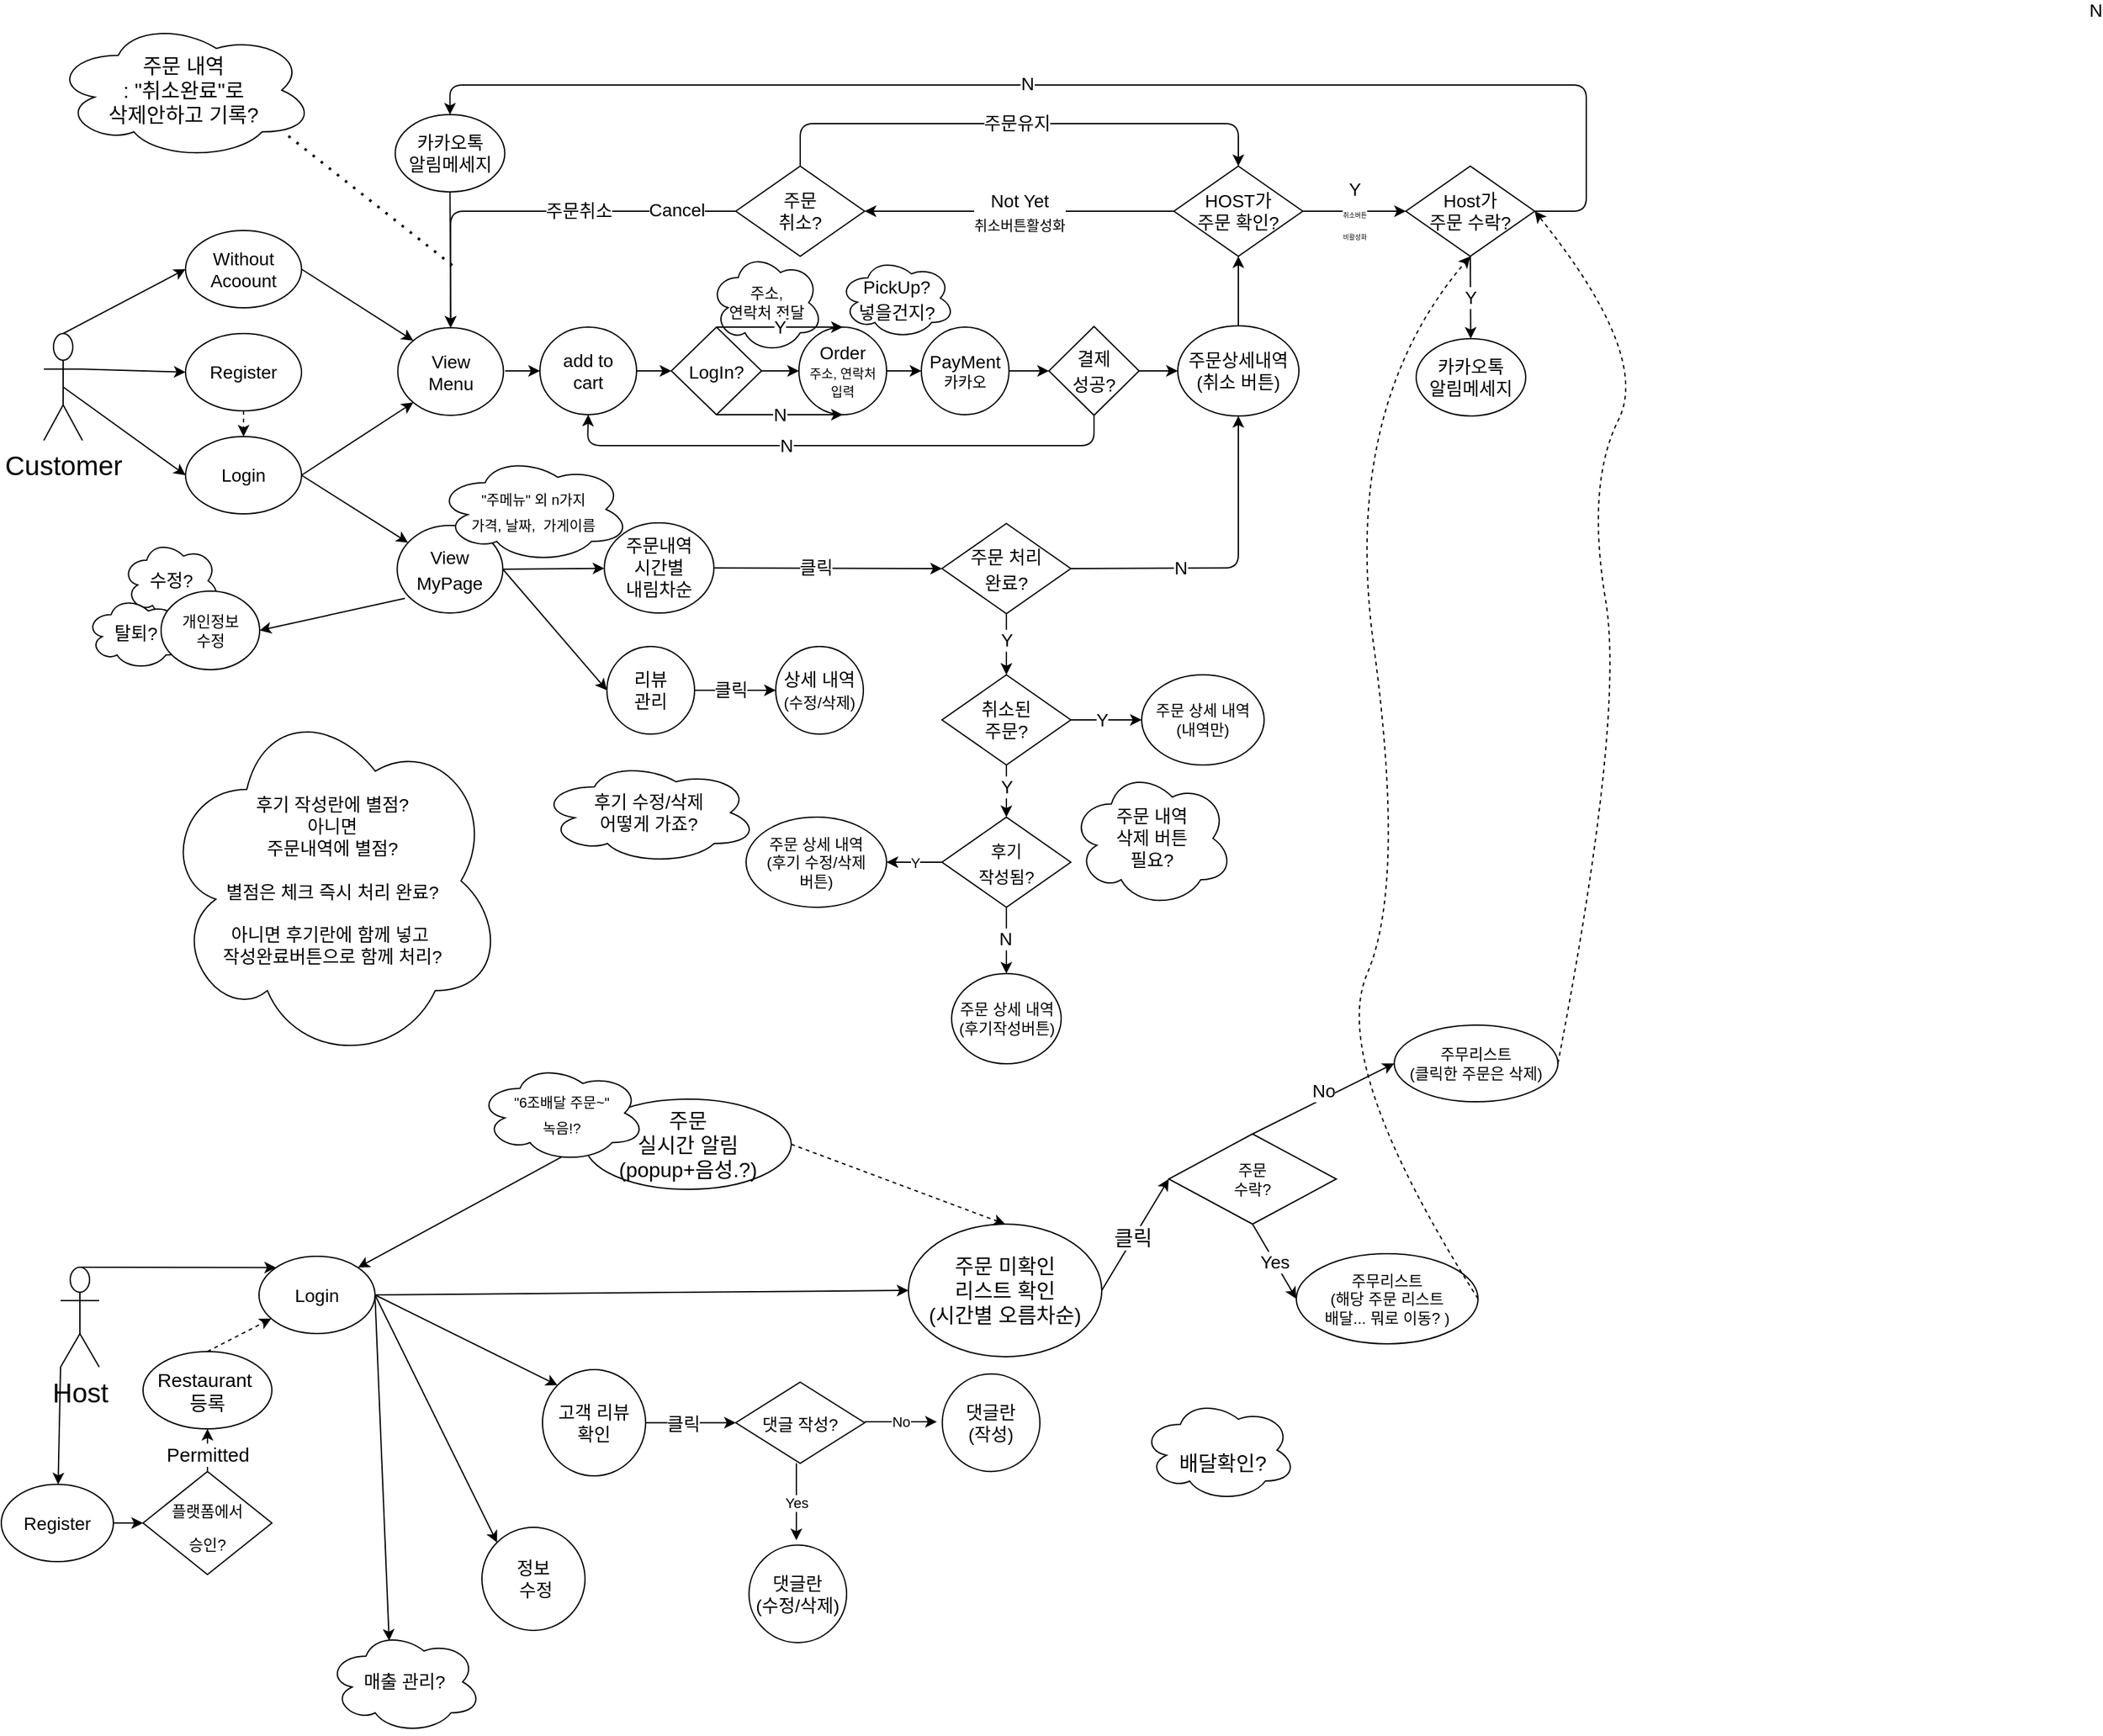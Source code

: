 <mxfile version="13.6.2" type="github">
  <diagram id="C5RBs43oDa-KdzZeNtuy" name="Page-1">
    <mxGraphModel dx="3355" dy="2008" grid="1" gridSize="10" guides="1" tooltips="1" connect="1" arrows="1" fold="1" page="1" pageScale="1" pageWidth="827" pageHeight="1169" math="0" shadow="0">
      <root>
        <mxCell id="WIyWlLk6GJQsqaUBKTNV-0" />
        <mxCell id="WIyWlLk6GJQsqaUBKTNV-1" parent="WIyWlLk6GJQsqaUBKTNV-0" />
        <mxCell id="0xPtVrsPHyvr_ehAChtV-279" value="" style="ellipse;shape=cloud;whiteSpace=wrap;html=1;fontSize=14;" vertex="1" parent="WIyWlLk6GJQsqaUBKTNV-1">
          <mxGeometry x="-715" y="1080" width="120" height="80" as="geometry" />
        </mxCell>
        <mxCell id="0xPtVrsPHyvr_ehAChtV-256" value="후기 작성란에 별점?&lt;br&gt;아니면&lt;br&gt;&amp;nbsp;주문내역에&amp;nbsp;별점?&amp;nbsp;&lt;br&gt;&lt;br&gt;별점은 체크 즉시 처리 완료?&lt;br&gt;&lt;br&gt;아니면 후기란에 함께 넣고&amp;nbsp;&lt;br&gt;작성완료버튼으로 함께 처리?" style="ellipse;shape=cloud;whiteSpace=wrap;html=1;fontSize=14;" vertex="1" parent="WIyWlLk6GJQsqaUBKTNV-1">
          <mxGeometry x="-1476" y="536" width="266" height="284" as="geometry" />
        </mxCell>
        <mxCell id="0xPtVrsPHyvr_ehAChtV-255" value="&lt;font style=&quot;font-size: 14px&quot;&gt;수정?&lt;/font&gt;" style="ellipse;shape=cloud;whiteSpace=wrap;html=1;fontSize=10;" vertex="1" parent="WIyWlLk6GJQsqaUBKTNV-1">
          <mxGeometry x="-1506.25" y="413" width="76.25" height="64" as="geometry" />
        </mxCell>
        <mxCell id="0xPtVrsPHyvr_ehAChtV-254" value="&lt;font style=&quot;font-size: 14px&quot;&gt;탈퇴?&lt;/font&gt;" style="ellipse;shape=cloud;whiteSpace=wrap;html=1;fontSize=10;" vertex="1" parent="WIyWlLk6GJQsqaUBKTNV-1">
          <mxGeometry x="-1534" y="457" width="77" height="57" as="geometry" />
        </mxCell>
        <mxCell id="0xPtVrsPHyvr_ehAChtV-250" value="&lt;font style=&quot;font-size: 12px&quot;&gt;주소, &lt;br&gt;연락처&amp;nbsp;전달&lt;/font&gt;" style="ellipse;shape=cloud;whiteSpace=wrap;html=1;fontSize=10;" vertex="1" parent="WIyWlLk6GJQsqaUBKTNV-1">
          <mxGeometry x="-1050" y="190" width="87.5" height="78" as="geometry" />
        </mxCell>
        <mxCell id="0xPtVrsPHyvr_ehAChtV-33" value="&lt;font style=&quot;font-size: 14px&quot;&gt;View&lt;br&gt;Menu&lt;/font&gt;" style="ellipse;whiteSpace=wrap;html=1;" vertex="1" parent="WIyWlLk6GJQsqaUBKTNV-1">
          <mxGeometry x="-1292.28" y="248.5" width="82" height="68" as="geometry" />
        </mxCell>
        <mxCell id="0xPtVrsPHyvr_ehAChtV-4" value="&lt;font style=&quot;font-size: 21px&quot;&gt;Customer&lt;/font&gt;" style="shape=umlActor;verticalLabelPosition=bottom;verticalAlign=top;html=1;outlineConnect=0;" vertex="1" parent="WIyWlLk6GJQsqaUBKTNV-1">
          <mxGeometry x="-1567" y="253" width="30" height="83" as="geometry" />
        </mxCell>
        <mxCell id="0xPtVrsPHyvr_ehAChtV-17" value="&lt;font style=&quot;font-size: 14px&quot;&gt;Register&lt;/font&gt;" style="ellipse;whiteSpace=wrap;html=1;" vertex="1" parent="WIyWlLk6GJQsqaUBKTNV-1">
          <mxGeometry x="-1457" y="253" width="90" height="60" as="geometry" />
        </mxCell>
        <mxCell id="0xPtVrsPHyvr_ehAChtV-18" value="&lt;font style=&quot;font-size: 14px&quot;&gt;Login&lt;/font&gt;" style="ellipse;whiteSpace=wrap;html=1;" vertex="1" parent="WIyWlLk6GJQsqaUBKTNV-1">
          <mxGeometry x="-1457" y="333" width="90" height="60" as="geometry" />
        </mxCell>
        <mxCell id="0xPtVrsPHyvr_ehAChtV-23" value="" style="endArrow=classic;html=1;exitX=1;exitY=0.333;exitDx=0;exitDy=0;exitPerimeter=0;entryX=0;entryY=0.5;entryDx=0;entryDy=0;" edge="1" parent="WIyWlLk6GJQsqaUBKTNV-1" source="0xPtVrsPHyvr_ehAChtV-4" target="0xPtVrsPHyvr_ehAChtV-17">
          <mxGeometry width="50" height="50" relative="1" as="geometry">
            <mxPoint x="-1537" y="253" as="sourcePoint" />
            <mxPoint x="-1527" y="253" as="targetPoint" />
          </mxGeometry>
        </mxCell>
        <mxCell id="0xPtVrsPHyvr_ehAChtV-28" value="" style="endArrow=classic;html=1;entryX=0;entryY=0.5;entryDx=0;entryDy=0;exitX=0.5;exitY=0.5;exitDx=0;exitDy=0;exitPerimeter=0;" edge="1" parent="WIyWlLk6GJQsqaUBKTNV-1" source="0xPtVrsPHyvr_ehAChtV-4" target="0xPtVrsPHyvr_ehAChtV-18">
          <mxGeometry width="50" height="50" relative="1" as="geometry">
            <mxPoint x="-1537" y="253" as="sourcePoint" />
            <mxPoint x="-1487" y="203" as="targetPoint" />
          </mxGeometry>
        </mxCell>
        <mxCell id="0xPtVrsPHyvr_ehAChtV-29" value="" style="endArrow=classic;html=1;entryX=0.5;entryY=0;entryDx=0;entryDy=0;exitX=0.5;exitY=1;exitDx=0;exitDy=0;dashed=1;" edge="1" parent="WIyWlLk6GJQsqaUBKTNV-1" source="0xPtVrsPHyvr_ehAChtV-17" target="0xPtVrsPHyvr_ehAChtV-18">
          <mxGeometry width="50" height="50" relative="1" as="geometry">
            <mxPoint x="-1497" y="303" as="sourcePoint" />
            <mxPoint x="-1447" y="253" as="targetPoint" />
          </mxGeometry>
        </mxCell>
        <mxCell id="0xPtVrsPHyvr_ehAChtV-31" value="" style="endArrow=classic;html=1;entryX=0;entryY=1;entryDx=0;entryDy=0;" edge="1" parent="WIyWlLk6GJQsqaUBKTNV-1" target="0xPtVrsPHyvr_ehAChtV-33">
          <mxGeometry width="50" height="50" relative="1" as="geometry">
            <mxPoint x="-1367" y="363" as="sourcePoint" />
            <mxPoint x="-1317" y="313" as="targetPoint" />
          </mxGeometry>
        </mxCell>
        <mxCell id="0xPtVrsPHyvr_ehAChtV-34" value="&lt;font style=&quot;font-size: 14px&quot;&gt;Without&lt;br&gt;Acoount&lt;/font&gt;" style="ellipse;whiteSpace=wrap;html=1;" vertex="1" parent="WIyWlLk6GJQsqaUBKTNV-1">
          <mxGeometry x="-1457" y="173" width="90" height="60" as="geometry" />
        </mxCell>
        <mxCell id="0xPtVrsPHyvr_ehAChtV-35" value="" style="endArrow=classic;html=1;exitX=0.5;exitY=0;exitDx=0;exitDy=0;exitPerimeter=0;entryX=0;entryY=0.5;entryDx=0;entryDy=0;" edge="1" parent="WIyWlLk6GJQsqaUBKTNV-1" source="0xPtVrsPHyvr_ehAChtV-4" target="0xPtVrsPHyvr_ehAChtV-34">
          <mxGeometry width="50" height="50" relative="1" as="geometry">
            <mxPoint x="-1397" y="373" as="sourcePoint" />
            <mxPoint x="-1347" y="323" as="targetPoint" />
          </mxGeometry>
        </mxCell>
        <mxCell id="0xPtVrsPHyvr_ehAChtV-36" value="" style="endArrow=classic;html=1;exitX=1;exitY=0.5;exitDx=0;exitDy=0;entryX=0;entryY=0;entryDx=0;entryDy=0;" edge="1" parent="WIyWlLk6GJQsqaUBKTNV-1" source="0xPtVrsPHyvr_ehAChtV-34" target="0xPtVrsPHyvr_ehAChtV-33">
          <mxGeometry width="50" height="50" relative="1" as="geometry">
            <mxPoint x="-1357" y="213" as="sourcePoint" />
            <mxPoint x="-1307" y="163" as="targetPoint" />
          </mxGeometry>
        </mxCell>
        <mxCell id="0xPtVrsPHyvr_ehAChtV-39" value="&lt;font style=&quot;font-size: 14px&quot;&gt;add to&lt;br&gt;cart&lt;/font&gt;" style="ellipse;whiteSpace=wrap;html=1;" vertex="1" parent="WIyWlLk6GJQsqaUBKTNV-1">
          <mxGeometry x="-1182" y="248" width="75" height="68" as="geometry" />
        </mxCell>
        <mxCell id="0xPtVrsPHyvr_ehAChtV-40" value="" style="endArrow=classic;html=1;entryX=0;entryY=0.5;entryDx=0;entryDy=0;exitX=1;exitY=0.5;exitDx=0;exitDy=0;" edge="1" parent="WIyWlLk6GJQsqaUBKTNV-1" source="0xPtVrsPHyvr_ehAChtV-191" target="0xPtVrsPHyvr_ehAChtV-41">
          <mxGeometry width="50" height="50" relative="1" as="geometry">
            <mxPoint x="-710" y="281" as="sourcePoint" />
            <mxPoint x="-657" y="286" as="targetPoint" />
          </mxGeometry>
        </mxCell>
        <mxCell id="0xPtVrsPHyvr_ehAChtV-41" value="&lt;font style=&quot;font-size: 14px&quot;&gt;주문상세내역&lt;br&gt;(취소 버튼)&lt;/font&gt;" style="ellipse;whiteSpace=wrap;html=1;" vertex="1" parent="WIyWlLk6GJQsqaUBKTNV-1">
          <mxGeometry x="-687" y="247" width="94" height="70" as="geometry" />
        </mxCell>
        <mxCell id="0xPtVrsPHyvr_ehAChtV-43" value="&lt;font style=&quot;font-size: 14px&quot;&gt;HOST가&lt;br&gt;주문 확인?&lt;/font&gt;" style="rhombus;whiteSpace=wrap;html=1;" vertex="1" parent="WIyWlLk6GJQsqaUBKTNV-1">
          <mxGeometry x="-690" y="123" width="100" height="70" as="geometry" />
        </mxCell>
        <mxCell id="0xPtVrsPHyvr_ehAChtV-58" value="&lt;font style=&quot;font-size: 14px&quot;&gt;주문&lt;br&gt;취소?&lt;/font&gt;" style="rhombus;whiteSpace=wrap;html=1;" vertex="1" parent="WIyWlLk6GJQsqaUBKTNV-1">
          <mxGeometry x="-1030" y="123" width="100" height="70" as="geometry" />
        </mxCell>
        <mxCell id="0xPtVrsPHyvr_ehAChtV-60" value="" style="endArrow=classic;html=1;fontSize=15;edgeStyle=orthogonalEdgeStyle;exitX=0;exitY=0.5;exitDx=0;exitDy=0;entryX=0.5;entryY=0;entryDx=0;entryDy=0;" edge="1" parent="WIyWlLk6GJQsqaUBKTNV-1" source="0xPtVrsPHyvr_ehAChtV-58" target="0xPtVrsPHyvr_ehAChtV-33">
          <mxGeometry relative="1" as="geometry">
            <mxPoint x="-1047" y="158" as="sourcePoint" />
            <mxPoint x="-1250" y="220" as="targetPoint" />
          </mxGeometry>
        </mxCell>
        <mxCell id="0xPtVrsPHyvr_ehAChtV-61" value="&lt;font style=&quot;font-size: 14px&quot;&gt;주문취소&lt;/font&gt;" style="edgeLabel;resizable=0;html=1;align=center;verticalAlign=middle;fontSize=14;" connectable="0" vertex="1" parent="0xPtVrsPHyvr_ehAChtV-60">
          <mxGeometry relative="1" as="geometry">
            <mxPoint x="33.94" as="offset" />
          </mxGeometry>
        </mxCell>
        <mxCell id="0xPtVrsPHyvr_ehAChtV-146" value="Cancel" style="edgeLabel;html=1;align=center;verticalAlign=middle;resizable=0;points=[];fontSize=14;" vertex="1" connectable="0" parent="0xPtVrsPHyvr_ehAChtV-60">
          <mxGeometry x="-0.701" y="3" relative="1" as="geometry">
            <mxPoint y="-4" as="offset" />
          </mxGeometry>
        </mxCell>
        <mxCell id="0xPtVrsPHyvr_ehAChtV-70" value="&lt;font style=&quot;font-size: 14px&quot;&gt;Not Yet&lt;/font&gt;&lt;br&gt;&lt;font style=&quot;font-size: 11px&quot;&gt;취소버튼활성화&lt;/font&gt;" style="endArrow=classic;html=1;fontSize=15;exitX=0;exitY=0.5;exitDx=0;exitDy=0;" edge="1" parent="WIyWlLk6GJQsqaUBKTNV-1" source="0xPtVrsPHyvr_ehAChtV-43" target="0xPtVrsPHyvr_ehAChtV-58">
          <mxGeometry relative="1" as="geometry">
            <mxPoint x="-817" y="406" as="sourcePoint" />
            <mxPoint x="-717" y="406" as="targetPoint" />
          </mxGeometry>
        </mxCell>
        <mxCell id="0xPtVrsPHyvr_ehAChtV-73" value="Host&lt;br&gt;" style="shape=umlActor;verticalLabelPosition=bottom;verticalAlign=top;html=1;outlineConnect=0;fontSize=21;" vertex="1" parent="WIyWlLk6GJQsqaUBKTNV-1">
          <mxGeometry x="-1554" y="978" width="30" height="77.5" as="geometry" />
        </mxCell>
        <mxCell id="0xPtVrsPHyvr_ehAChtV-76" value="&lt;font style=&quot;font-size: 14px&quot;&gt;Register&lt;/font&gt;" style="ellipse;whiteSpace=wrap;html=1;" vertex="1" parent="WIyWlLk6GJQsqaUBKTNV-1">
          <mxGeometry x="-1600" y="1146.62" width="87" height="60" as="geometry" />
        </mxCell>
        <mxCell id="0xPtVrsPHyvr_ehAChtV-77" value="&lt;font style=&quot;font-size: 14px&quot;&gt;Login&lt;/font&gt;" style="ellipse;whiteSpace=wrap;html=1;" vertex="1" parent="WIyWlLk6GJQsqaUBKTNV-1">
          <mxGeometry x="-1400" y="969.5" width="90" height="60" as="geometry" />
        </mxCell>
        <mxCell id="0xPtVrsPHyvr_ehAChtV-79" value="" style="endArrow=classic;html=1;fontSize=21;exitX=0;exitY=1;exitDx=0;exitDy=0;exitPerimeter=0;" edge="1" parent="WIyWlLk6GJQsqaUBKTNV-1" source="0xPtVrsPHyvr_ehAChtV-73" target="0xPtVrsPHyvr_ehAChtV-76">
          <mxGeometry width="50" height="50" relative="1" as="geometry">
            <mxPoint x="-1552" y="1047.5" as="sourcePoint" />
            <mxPoint x="-1464" y="930.5" as="targetPoint" />
          </mxGeometry>
        </mxCell>
        <mxCell id="0xPtVrsPHyvr_ehAChtV-82" value="&lt;font style=&quot;font-size: 12px&quot;&gt;플랫폼에서&lt;br&gt;승인?&lt;/font&gt;" style="rhombus;whiteSpace=wrap;html=1;fontSize=21;" vertex="1" parent="WIyWlLk6GJQsqaUBKTNV-1">
          <mxGeometry x="-1490" y="1136.62" width="100" height="80" as="geometry" />
        </mxCell>
        <mxCell id="0xPtVrsPHyvr_ehAChtV-83" value="" style="endArrow=classic;html=1;fontSize=21;exitX=1;exitY=0.5;exitDx=0;exitDy=0;entryX=0;entryY=0.5;entryDx=0;entryDy=0;" edge="1" parent="WIyWlLk6GJQsqaUBKTNV-1" source="0xPtVrsPHyvr_ehAChtV-76" target="0xPtVrsPHyvr_ehAChtV-82">
          <mxGeometry width="50" height="50" relative="1" as="geometry">
            <mxPoint x="-924" y="1150.5" as="sourcePoint" />
            <mxPoint x="-874" y="1100.5" as="targetPoint" />
          </mxGeometry>
        </mxCell>
        <mxCell id="0xPtVrsPHyvr_ehAChtV-89" value="" style="endArrow=classic;html=1;fontSize=21;exitX=0.5;exitY=0;exitDx=0;exitDy=0;entryX=0.5;entryY=1;entryDx=0;entryDy=0;" edge="1" parent="WIyWlLk6GJQsqaUBKTNV-1" source="0xPtVrsPHyvr_ehAChtV-82" target="0xPtVrsPHyvr_ehAChtV-91">
          <mxGeometry relative="1" as="geometry">
            <mxPoint x="-944" y="1120.5" as="sourcePoint" />
            <mxPoint x="-464" y="970.5" as="targetPoint" />
          </mxGeometry>
        </mxCell>
        <mxCell id="0xPtVrsPHyvr_ehAChtV-90" value="Permitted" style="edgeLabel;resizable=0;html=1;align=center;verticalAlign=middle;fontSize=15;" connectable="0" vertex="1" parent="0xPtVrsPHyvr_ehAChtV-89">
          <mxGeometry relative="1" as="geometry">
            <mxPoint y="3" as="offset" />
          </mxGeometry>
        </mxCell>
        <mxCell id="0xPtVrsPHyvr_ehAChtV-91" value="Restaurant&amp;nbsp;&lt;br&gt;등록" style="ellipse;whiteSpace=wrap;html=1;fontSize=15;" vertex="1" parent="WIyWlLk6GJQsqaUBKTNV-1">
          <mxGeometry x="-1490" y="1043.5" width="100" height="60" as="geometry" />
        </mxCell>
        <mxCell id="0xPtVrsPHyvr_ehAChtV-92" value="" style="endArrow=classic;html=1;fontSize=15;exitX=0.5;exitY=0;exitDx=0;exitDy=0;exitPerimeter=0;entryX=0;entryY=0;entryDx=0;entryDy=0;" edge="1" parent="WIyWlLk6GJQsqaUBKTNV-1" source="0xPtVrsPHyvr_ehAChtV-73" target="0xPtVrsPHyvr_ehAChtV-77">
          <mxGeometry width="50" height="50" relative="1" as="geometry">
            <mxPoint x="-924" y="1130.5" as="sourcePoint" />
            <mxPoint x="-424" y="1085.5" as="targetPoint" />
          </mxGeometry>
        </mxCell>
        <mxCell id="0xPtVrsPHyvr_ehAChtV-97" value="" style="endArrow=classic;html=1;exitX=0.5;exitY=0;exitDx=0;exitDy=0;dashed=1;" edge="1" parent="WIyWlLk6GJQsqaUBKTNV-1" source="0xPtVrsPHyvr_ehAChtV-91" target="0xPtVrsPHyvr_ehAChtV-77">
          <mxGeometry width="50" height="50" relative="1" as="geometry">
            <mxPoint x="-1440" y="1070.5" as="sourcePoint" />
            <mxPoint x="-1440" y="1090.5" as="targetPoint" />
          </mxGeometry>
        </mxCell>
        <mxCell id="0xPtVrsPHyvr_ehAChtV-101" value="" style="endArrow=classic;html=1;exitX=0.5;exitY=0;exitDx=0;exitDy=0;entryX=0.5;entryY=1;entryDx=0;entryDy=0;" edge="1" parent="WIyWlLk6GJQsqaUBKTNV-1" source="0xPtVrsPHyvr_ehAChtV-41" target="0xPtVrsPHyvr_ehAChtV-43">
          <mxGeometry width="50" height="50" relative="1" as="geometry">
            <mxPoint x="-797.0" y="296" as="sourcePoint" />
            <mxPoint x="-757.0" y="296" as="targetPoint" />
          </mxGeometry>
        </mxCell>
        <mxCell id="0xPtVrsPHyvr_ehAChtV-104" value="" style="endArrow=classic;html=1;fontSize=15;entryX=0;entryY=0.5;entryDx=0;entryDy=0;" edge="1" parent="WIyWlLk6GJQsqaUBKTNV-1" target="0xPtVrsPHyvr_ehAChtV-39">
          <mxGeometry relative="1" as="geometry">
            <mxPoint x="-1209" y="282" as="sourcePoint" />
            <mxPoint x="-1155" y="283" as="targetPoint" />
          </mxGeometry>
        </mxCell>
        <mxCell id="0xPtVrsPHyvr_ehAChtV-113" value="&lt;font style=&quot;font-size: 14px&quot;&gt;Y&lt;/font&gt;&lt;br&gt;&lt;font style=&quot;font-size: 5px&quot;&gt;&lt;font style=&quot;font-size: 5px&quot;&gt;취소버튼 &lt;br&gt;비활성화&lt;/font&gt;&lt;/font&gt;" style="endArrow=classic;html=1;fontSize=14;exitX=1;exitY=0.5;exitDx=0;exitDy=0;entryX=0;entryY=0.5;entryDx=0;entryDy=0;" edge="1" parent="WIyWlLk6GJQsqaUBKTNV-1" source="0xPtVrsPHyvr_ehAChtV-43" target="0xPtVrsPHyvr_ehAChtV-115">
          <mxGeometry relative="1" as="geometry">
            <mxPoint x="-570" y="170" as="sourcePoint" />
            <mxPoint x="-490" y="170" as="targetPoint" />
            <Array as="points" />
            <mxPoint as="offset" />
          </mxGeometry>
        </mxCell>
        <mxCell id="0xPtVrsPHyvr_ehAChtV-115" value="&lt;font style=&quot;font-size: 14px&quot;&gt;Host가&lt;br&gt;주문 수락?&lt;/font&gt;" style="rhombus;whiteSpace=wrap;html=1;" vertex="1" parent="WIyWlLk6GJQsqaUBKTNV-1">
          <mxGeometry x="-510" y="123" width="100" height="70" as="geometry" />
        </mxCell>
        <mxCell id="0xPtVrsPHyvr_ehAChtV-116" value="" style="endArrow=classic;html=1;fontSize=15;edgeStyle=orthogonalEdgeStyle;entryX=0.5;entryY=0;entryDx=0;entryDy=0;exitX=0.5;exitY=0;exitDx=0;exitDy=0;" edge="1" parent="WIyWlLk6GJQsqaUBKTNV-1" source="0xPtVrsPHyvr_ehAChtV-58" target="0xPtVrsPHyvr_ehAChtV-43">
          <mxGeometry relative="1" as="geometry">
            <mxPoint x="-974" y="103" as="sourcePoint" />
            <mxPoint x="-817" y="53" as="targetPoint" />
            <Array as="points">
              <mxPoint x="-980" y="90" />
              <mxPoint x="-640" y="90" />
            </Array>
          </mxGeometry>
        </mxCell>
        <mxCell id="0xPtVrsPHyvr_ehAChtV-117" value="주문유지" style="edgeLabel;resizable=0;html=1;align=center;verticalAlign=middle;fontSize=14;" connectable="0" vertex="1" parent="0xPtVrsPHyvr_ehAChtV-116">
          <mxGeometry relative="1" as="geometry">
            <mxPoint x="-1.88" as="offset" />
          </mxGeometry>
        </mxCell>
        <mxCell id="0xPtVrsPHyvr_ehAChtV-123" value="" style="endArrow=classic;html=1;fontSize=14;exitX=0.5;exitY=1;exitDx=0;exitDy=0;" edge="1" parent="WIyWlLk6GJQsqaUBKTNV-1" source="0xPtVrsPHyvr_ehAChtV-115" target="0xPtVrsPHyvr_ehAChtV-125">
          <mxGeometry relative="1" as="geometry">
            <mxPoint x="-937" y="353" as="sourcePoint" />
            <mxPoint x="-517" y="273" as="targetPoint" />
          </mxGeometry>
        </mxCell>
        <mxCell id="0xPtVrsPHyvr_ehAChtV-124" value="Y" style="edgeLabel;resizable=0;html=1;align=center;verticalAlign=middle;fontSize=14;" connectable="0" vertex="1" parent="0xPtVrsPHyvr_ehAChtV-123">
          <mxGeometry relative="1" as="geometry" />
        </mxCell>
        <mxCell id="0xPtVrsPHyvr_ehAChtV-125" value="&lt;font style=&quot;font-size: 14px&quot;&gt;카카오톡 &lt;br&gt;알림메세지&lt;/font&gt;" style="ellipse;whiteSpace=wrap;html=1;" vertex="1" parent="WIyWlLk6GJQsqaUBKTNV-1">
          <mxGeometry x="-502" y="257" width="85" height="60" as="geometry" />
        </mxCell>
        <mxCell id="0xPtVrsPHyvr_ehAChtV-127" value="" style="endArrow=classic;html=1;fontSize=14;edgeStyle=orthogonalEdgeStyle;entryX=0.5;entryY=0;entryDx=0;entryDy=0;exitX=1;exitY=0.5;exitDx=0;exitDy=0;" edge="1" parent="WIyWlLk6GJQsqaUBKTNV-1" source="0xPtVrsPHyvr_ehAChtV-115" target="0xPtVrsPHyvr_ehAChtV-133">
          <mxGeometry width="50" height="50" relative="1" as="geometry">
            <mxPoint x="-370" y="150" as="sourcePoint" />
            <mxPoint x="-1247.0" y="64.081" as="targetPoint" />
            <Array as="points">
              <mxPoint x="-370" y="60" />
              <mxPoint x="-1252" y="60" />
            </Array>
          </mxGeometry>
        </mxCell>
        <mxCell id="0xPtVrsPHyvr_ehAChtV-130" value="N" style="edgeLabel;html=1;align=center;verticalAlign=middle;resizable=0;points=[];fontSize=14;rotation=0;" vertex="1" connectable="0" parent="0xPtVrsPHyvr_ehAChtV-127">
          <mxGeometry x="-0.114" y="2" relative="1" as="geometry">
            <mxPoint x="-110.43" y="-3" as="offset" />
          </mxGeometry>
        </mxCell>
        <mxCell id="0xPtVrsPHyvr_ehAChtV-132" value="" style="endArrow=classic;html=1;fontSize=15;exitX=0.5;exitY=1;exitDx=0;exitDy=0;entryX=0.5;entryY=0;entryDx=0;entryDy=0;" edge="1" parent="WIyWlLk6GJQsqaUBKTNV-1" source="0xPtVrsPHyvr_ehAChtV-133" target="0xPtVrsPHyvr_ehAChtV-33">
          <mxGeometry width="50" height="50" relative="1" as="geometry">
            <mxPoint x="-1243.0" y="108.41" as="sourcePoint" />
            <mxPoint x="-1270" y="240" as="targetPoint" />
          </mxGeometry>
        </mxCell>
        <mxCell id="0xPtVrsPHyvr_ehAChtV-133" value="&lt;font style=&quot;font-size: 14px&quot;&gt;카카오톡 &lt;br&gt;알림메세지&lt;/font&gt;" style="ellipse;whiteSpace=wrap;html=1;" vertex="1" parent="WIyWlLk6GJQsqaUBKTNV-1">
          <mxGeometry x="-1294.28" y="83" width="85" height="60" as="geometry" />
        </mxCell>
        <mxCell id="0xPtVrsPHyvr_ehAChtV-134" value="" style="endArrow=classic;html=1;fontSize=15;exitX=1;exitY=0.5;exitDx=0;exitDy=0;entryX=0;entryY=0.5;entryDx=0;entryDy=0;" edge="1" parent="WIyWlLk6GJQsqaUBKTNV-1" source="0xPtVrsPHyvr_ehAChtV-77" target="0xPtVrsPHyvr_ehAChtV-139">
          <mxGeometry width="50" height="50" relative="1" as="geometry">
            <mxPoint x="-934" y="900.5" as="sourcePoint" />
            <mxPoint x="-654" y="1017.5" as="targetPoint" />
          </mxGeometry>
        </mxCell>
        <mxCell id="0xPtVrsPHyvr_ehAChtV-137" value="" style="endArrow=classic;html=1;fontSize=16;exitX=1;exitY=0.5;exitDx=0;exitDy=0;entryX=0;entryY=0;entryDx=0;entryDy=0;" edge="1" parent="WIyWlLk6GJQsqaUBKTNV-1" source="0xPtVrsPHyvr_ehAChtV-77" target="0xPtVrsPHyvr_ehAChtV-268">
          <mxGeometry width="50" height="50" relative="1" as="geometry">
            <mxPoint x="-514" y="1097.5" as="sourcePoint" />
            <mxPoint x="-1260" y="1090" as="targetPoint" />
          </mxGeometry>
        </mxCell>
        <mxCell id="0xPtVrsPHyvr_ehAChtV-139" value="주문 미확인 &lt;br&gt;리스트 확인&lt;br&gt;(시간별 오름차순)" style="ellipse;whiteSpace=wrap;html=1;fontSize=16;" vertex="1" parent="WIyWlLk6GJQsqaUBKTNV-1">
          <mxGeometry x="-896" y="944.5" width="150" height="103" as="geometry" />
        </mxCell>
        <mxCell id="0xPtVrsPHyvr_ehAChtV-140" value="주문&lt;br&gt;실시간 알림&lt;br&gt;(popup+음성.?)" style="ellipse;whiteSpace=wrap;html=1;fontSize=16;" vertex="1" parent="WIyWlLk6GJQsqaUBKTNV-1">
          <mxGeometry x="-1147" y="847.5" width="160" height="70" as="geometry" />
        </mxCell>
        <mxCell id="0xPtVrsPHyvr_ehAChtV-141" value="" style="endArrow=classic;html=1;fontSize=16;exitX=0;exitY=0.5;exitDx=0;exitDy=0;entryX=1;entryY=0;entryDx=0;entryDy=0;" edge="1" parent="WIyWlLk6GJQsqaUBKTNV-1" source="0xPtVrsPHyvr_ehAChtV-140" target="0xPtVrsPHyvr_ehAChtV-77">
          <mxGeometry width="50" height="50" relative="1" as="geometry">
            <mxPoint x="-934" y="937.5" as="sourcePoint" />
            <mxPoint x="-884" y="887.5" as="targetPoint" />
          </mxGeometry>
        </mxCell>
        <mxCell id="0xPtVrsPHyvr_ehAChtV-144" value="" style="endArrow=classic;html=1;fontSize=16;entryX=0.5;entryY=0;entryDx=0;entryDy=0;exitX=1;exitY=0.5;exitDx=0;exitDy=0;dashed=1;" edge="1" parent="WIyWlLk6GJQsqaUBKTNV-1" source="0xPtVrsPHyvr_ehAChtV-140" target="0xPtVrsPHyvr_ehAChtV-139">
          <mxGeometry width="50" height="50" relative="1" as="geometry">
            <mxPoint x="-934" y="877.5" as="sourcePoint" />
            <mxPoint x="-884" y="827.5" as="targetPoint" />
          </mxGeometry>
        </mxCell>
        <mxCell id="0xPtVrsPHyvr_ehAChtV-160" value="주문&lt;br&gt;수락?" style="rhombus;whiteSpace=wrap;html=1;" vertex="1" parent="WIyWlLk6GJQsqaUBKTNV-1">
          <mxGeometry x="-694" y="874.5" width="130" height="70" as="geometry" />
        </mxCell>
        <mxCell id="0xPtVrsPHyvr_ehAChtV-161" value="" style="endArrow=classic;html=1;fontSize=16;exitX=1;exitY=0.5;exitDx=0;exitDy=0;entryX=0;entryY=0.5;entryDx=0;entryDy=0;" edge="1" parent="WIyWlLk6GJQsqaUBKTNV-1" source="0xPtVrsPHyvr_ehAChtV-139" target="0xPtVrsPHyvr_ehAChtV-160">
          <mxGeometry width="50" height="50" relative="1" as="geometry">
            <mxPoint x="-944" y="757.5" as="sourcePoint" />
            <mxPoint x="-894" y="707.5" as="targetPoint" />
          </mxGeometry>
        </mxCell>
        <mxCell id="0xPtVrsPHyvr_ehAChtV-162" value="클릭" style="edgeLabel;html=1;align=center;verticalAlign=middle;resizable=0;points=[];fontSize=16;" vertex="1" connectable="0" parent="0xPtVrsPHyvr_ehAChtV-161">
          <mxGeometry x="-0.382" y="-1" relative="1" as="geometry">
            <mxPoint x="7.42" y="-15.58" as="offset" />
          </mxGeometry>
        </mxCell>
        <mxCell id="0xPtVrsPHyvr_ehAChtV-165" value="" style="endArrow=classic;html=1;fontSize=15;exitX=0.5;exitY=1;exitDx=0;exitDy=0;entryX=0;entryY=0.5;entryDx=0;entryDy=0;" edge="1" parent="WIyWlLk6GJQsqaUBKTNV-1" source="0xPtVrsPHyvr_ehAChtV-160" target="0xPtVrsPHyvr_ehAChtV-170">
          <mxGeometry relative="1" as="geometry">
            <mxPoint x="-604" y="876.5" as="sourcePoint" />
            <mxPoint x="-524" y="797.5" as="targetPoint" />
          </mxGeometry>
        </mxCell>
        <mxCell id="0xPtVrsPHyvr_ehAChtV-166" value="Yes" style="edgeLabel;resizable=0;html=1;align=center;verticalAlign=middle;fontSize=14;" connectable="0" vertex="1" parent="0xPtVrsPHyvr_ehAChtV-165">
          <mxGeometry relative="1" as="geometry" />
        </mxCell>
        <mxCell id="0xPtVrsPHyvr_ehAChtV-167" value="" style="endArrow=classic;html=1;fontSize=15;exitX=0.5;exitY=0;exitDx=0;exitDy=0;entryX=0;entryY=0.5;entryDx=0;entryDy=0;" edge="1" parent="WIyWlLk6GJQsqaUBKTNV-1" source="0xPtVrsPHyvr_ehAChtV-160" target="0xPtVrsPHyvr_ehAChtV-169">
          <mxGeometry relative="1" as="geometry">
            <mxPoint x="-560.5" y="908.79" as="sourcePoint" />
            <mxPoint x="-447.5" y="908.79" as="targetPoint" />
          </mxGeometry>
        </mxCell>
        <mxCell id="0xPtVrsPHyvr_ehAChtV-168" value="No" style="edgeLabel;resizable=0;html=1;align=center;verticalAlign=middle;fontSize=14;" connectable="0" vertex="1" parent="0xPtVrsPHyvr_ehAChtV-167">
          <mxGeometry relative="1" as="geometry">
            <mxPoint y="-6" as="offset" />
          </mxGeometry>
        </mxCell>
        <mxCell id="0xPtVrsPHyvr_ehAChtV-169" value="주무리스트&lt;br&gt;(클릭한 주문은 삭제)" style="ellipse;whiteSpace=wrap;html=1;" vertex="1" parent="WIyWlLk6GJQsqaUBKTNV-1">
          <mxGeometry x="-519" y="790" width="127" height="59.5" as="geometry" />
        </mxCell>
        <mxCell id="0xPtVrsPHyvr_ehAChtV-170" value="&lt;span&gt;주무리스트&lt;/span&gt;&lt;br&gt;&lt;span&gt;(해당 주문 리스트&lt;br&gt;배달... 뭐로 이동? )&lt;/span&gt;" style="ellipse;whiteSpace=wrap;html=1;" vertex="1" parent="WIyWlLk6GJQsqaUBKTNV-1">
          <mxGeometry x="-595" y="967.5" width="141" height="70" as="geometry" />
        </mxCell>
        <mxCell id="0xPtVrsPHyvr_ehAChtV-172" value="" style="curved=1;endArrow=classic;html=1;dashed=1;fontSize=16;exitX=1;exitY=0.5;exitDx=0;exitDy=0;entryX=0.5;entryY=1;entryDx=0;entryDy=0;" edge="1" parent="WIyWlLk6GJQsqaUBKTNV-1" source="0xPtVrsPHyvr_ehAChtV-170" target="0xPtVrsPHyvr_ehAChtV-115">
          <mxGeometry width="50" height="50" relative="1" as="geometry">
            <mxPoint x="-717.0" y="600" as="sourcePoint" />
            <mxPoint x="-524" y="280" as="targetPoint" />
            <Array as="points">
              <mxPoint x="-570" y="820" />
              <mxPoint x="-510" y="680" />
              <mxPoint x="-560" y="310" />
            </Array>
          </mxGeometry>
        </mxCell>
        <mxCell id="0xPtVrsPHyvr_ehAChtV-173" value="" style="curved=1;endArrow=classic;html=1;dashed=1;fontSize=16;exitX=1;exitY=0.5;exitDx=0;exitDy=0;entryX=1;entryY=0.5;entryDx=0;entryDy=0;" edge="1" parent="WIyWlLk6GJQsqaUBKTNV-1" source="0xPtVrsPHyvr_ehAChtV-169" target="0xPtVrsPHyvr_ehAChtV-115">
          <mxGeometry width="50" height="50" relative="1" as="geometry">
            <mxPoint x="-444.574" y="431.716" as="sourcePoint" />
            <mxPoint x="-290" y="158" as="targetPoint" />
            <Array as="points">
              <mxPoint x="-340" y="550" />
              <mxPoint x="-370" y="370" />
              <mxPoint x="-320" y="270" />
            </Array>
          </mxGeometry>
        </mxCell>
        <mxCell id="0xPtVrsPHyvr_ehAChtV-175" value="배달확인?" style="text;html=1;strokeColor=none;fillColor=none;align=center;verticalAlign=middle;whiteSpace=wrap;rounded=0;fontSize=16;" vertex="1" parent="WIyWlLk6GJQsqaUBKTNV-1">
          <mxGeometry x="-727" y="1120" width="150" height="20" as="geometry" />
        </mxCell>
        <mxCell id="0xPtVrsPHyvr_ehAChtV-177" value="" style="endArrow=classic;html=1;fontSize=16;exitX=1;exitY=0.5;exitDx=0;exitDy=0;" edge="1" parent="WIyWlLk6GJQsqaUBKTNV-1" source="0xPtVrsPHyvr_ehAChtV-18" target="0xPtVrsPHyvr_ehAChtV-182">
          <mxGeometry width="50" height="50" relative="1" as="geometry">
            <mxPoint x="-987" y="390" as="sourcePoint" />
            <mxPoint x="-1292" y="420" as="targetPoint" />
          </mxGeometry>
        </mxCell>
        <mxCell id="0xPtVrsPHyvr_ehAChtV-182" value="&lt;font style=&quot;font-size: 14px&quot;&gt;View&lt;br&gt;MyPage&lt;/font&gt;" style="ellipse;whiteSpace=wrap;html=1;fontSize=16;" vertex="1" parent="WIyWlLk6GJQsqaUBKTNV-1">
          <mxGeometry x="-1292.78" y="402" width="82" height="68" as="geometry" />
        </mxCell>
        <mxCell id="0xPtVrsPHyvr_ehAChtV-185" value="" style="endArrow=classic;html=1;fontSize=16;exitX=1;exitY=0.5;exitDx=0;exitDy=0;" edge="1" parent="WIyWlLk6GJQsqaUBKTNV-1" source="0xPtVrsPHyvr_ehAChtV-182" target="0xPtVrsPHyvr_ehAChtV-186">
          <mxGeometry width="50" height="50" relative="1" as="geometry">
            <mxPoint x="-930" y="350" as="sourcePoint" />
            <mxPoint x="-1140" y="390" as="targetPoint" />
          </mxGeometry>
        </mxCell>
        <mxCell id="0xPtVrsPHyvr_ehAChtV-186" value="&lt;font style=&quot;font-size: 14px&quot;&gt;주문내역&lt;br&gt;시간별 &lt;br&gt;내림차순&lt;/font&gt;" style="ellipse;whiteSpace=wrap;html=1;" vertex="1" parent="WIyWlLk6GJQsqaUBKTNV-1">
          <mxGeometry x="-1132" y="400" width="85" height="70" as="geometry" />
        </mxCell>
        <mxCell id="0xPtVrsPHyvr_ehAChtV-191" value="&lt;font style=&quot;font-size: 14px&quot;&gt;결제&lt;br&gt;성공?&lt;/font&gt;" style="rhombus;whiteSpace=wrap;html=1;fontSize=16;" vertex="1" parent="WIyWlLk6GJQsqaUBKTNV-1">
          <mxGeometry x="-787" y="247.5" width="70" height="69" as="geometry" />
        </mxCell>
        <mxCell id="0xPtVrsPHyvr_ehAChtV-192" value="&lt;font style=&quot;font-size: 14px&quot;&gt;PayMen&lt;/font&gt;&lt;font style=&quot;font-size: 14px&quot;&gt;t&lt;/font&gt;&lt;br&gt;카카오" style="ellipse;whiteSpace=wrap;html=1;" vertex="1" parent="WIyWlLk6GJQsqaUBKTNV-1">
          <mxGeometry x="-886" y="248" width="68" height="68" as="geometry" />
        </mxCell>
        <mxCell id="0xPtVrsPHyvr_ehAChtV-196" value="" style="endArrow=classic;html=1;fontSize=16;exitX=1;exitY=0.5;exitDx=0;exitDy=0;entryX=0;entryY=0.5;entryDx=0;entryDy=0;" edge="1" parent="WIyWlLk6GJQsqaUBKTNV-1" source="0xPtVrsPHyvr_ehAChtV-245" target="0xPtVrsPHyvr_ehAChtV-192">
          <mxGeometry width="50" height="50" relative="1" as="geometry">
            <mxPoint x="-945" y="350" as="sourcePoint" />
            <mxPoint x="-895" y="300" as="targetPoint" />
          </mxGeometry>
        </mxCell>
        <mxCell id="0xPtVrsPHyvr_ehAChtV-197" value="" style="endArrow=classic;html=1;fontSize=16;exitX=1;exitY=0.5;exitDx=0;exitDy=0;entryX=0;entryY=0.5;entryDx=0;entryDy=0;" edge="1" parent="WIyWlLk6GJQsqaUBKTNV-1" source="0xPtVrsPHyvr_ehAChtV-192" target="0xPtVrsPHyvr_ehAChtV-191">
          <mxGeometry width="50" height="50" relative="1" as="geometry">
            <mxPoint x="-835" y="350" as="sourcePoint" />
            <mxPoint x="-785" y="300" as="targetPoint" />
          </mxGeometry>
        </mxCell>
        <mxCell id="0xPtVrsPHyvr_ehAChtV-198" value="" style="endArrow=classic;html=1;fontSize=16;exitX=0.5;exitY=1;exitDx=0;exitDy=0;entryX=0.5;entryY=1;entryDx=0;entryDy=0;" edge="1" parent="WIyWlLk6GJQsqaUBKTNV-1" source="0xPtVrsPHyvr_ehAChtV-191" target="0xPtVrsPHyvr_ehAChtV-39">
          <mxGeometry width="50" height="50" relative="1" as="geometry">
            <mxPoint x="-945" y="340" as="sourcePoint" />
            <mxPoint x="-975" y="420" as="targetPoint" />
            <Array as="points">
              <mxPoint x="-752" y="340" />
              <mxPoint x="-1145" y="340" />
            </Array>
          </mxGeometry>
        </mxCell>
        <mxCell id="0xPtVrsPHyvr_ehAChtV-199" value="N" style="edgeLabel;html=1;align=center;verticalAlign=middle;resizable=0;points=[];fontSize=14;" vertex="1" connectable="0" parent="0xPtVrsPHyvr_ehAChtV-198">
          <mxGeometry x="0.25" y="4" relative="1" as="geometry">
            <mxPoint x="13" y="-4" as="offset" />
          </mxGeometry>
        </mxCell>
        <mxCell id="0xPtVrsPHyvr_ehAChtV-200" value="&lt;span style=&quot;font-size: 14px&quot;&gt;주문 처리 &lt;br&gt;완료?&lt;/span&gt;" style="rhombus;whiteSpace=wrap;html=1;fontSize=16;" vertex="1" parent="WIyWlLk6GJQsqaUBKTNV-1">
          <mxGeometry x="-870" y="400.5" width="100" height="70" as="geometry" />
        </mxCell>
        <mxCell id="0xPtVrsPHyvr_ehAChtV-209" value="" style="endArrow=classic;html=1;fontSize=16;exitX=1;exitY=0.5;exitDx=0;exitDy=0;entryX=0.5;entryY=1;entryDx=0;entryDy=0;" edge="1" parent="WIyWlLk6GJQsqaUBKTNV-1" source="0xPtVrsPHyvr_ehAChtV-200" target="0xPtVrsPHyvr_ehAChtV-41">
          <mxGeometry relative="1" as="geometry">
            <mxPoint x="-890" y="530" as="sourcePoint" />
            <mxPoint x="-620" y="320" as="targetPoint" />
            <Array as="points">
              <mxPoint x="-640" y="435" />
            </Array>
          </mxGeometry>
        </mxCell>
        <mxCell id="0xPtVrsPHyvr_ehAChtV-210" value="N" style="edgeLabel;resizable=0;html=1;align=center;verticalAlign=middle;fontSize=14;" connectable="0" vertex="1" parent="0xPtVrsPHyvr_ehAChtV-209">
          <mxGeometry relative="1" as="geometry">
            <mxPoint x="-39.14" as="offset" />
          </mxGeometry>
        </mxCell>
        <mxCell id="0xPtVrsPHyvr_ehAChtV-211" value="" style="endArrow=classic;html=1;fontSize=16;entryX=0.5;entryY=0;entryDx=0;entryDy=0;exitX=0.5;exitY=1;exitDx=0;exitDy=0;" edge="1" parent="WIyWlLk6GJQsqaUBKTNV-1" source="0xPtVrsPHyvr_ehAChtV-200" target="0xPtVrsPHyvr_ehAChtV-234">
          <mxGeometry relative="1" as="geometry">
            <mxPoint x="-825" y="470" as="sourcePoint" />
            <mxPoint x="-825" y="520" as="targetPoint" />
          </mxGeometry>
        </mxCell>
        <mxCell id="0xPtVrsPHyvr_ehAChtV-212" value="Y" style="edgeLabel;resizable=0;html=1;align=center;verticalAlign=middle;fontSize=14;" connectable="0" vertex="1" parent="0xPtVrsPHyvr_ehAChtV-211">
          <mxGeometry relative="1" as="geometry">
            <mxPoint y="-4" as="offset" />
          </mxGeometry>
        </mxCell>
        <mxCell id="0xPtVrsPHyvr_ehAChtV-216" value="&lt;span&gt;주문 내역 &lt;br&gt;: &quot;취소완료&quot;로&lt;br&gt;삭제안하고 기록?&lt;br&gt;&lt;/span&gt;" style="ellipse;shape=cloud;whiteSpace=wrap;html=1;fontSize=16;" vertex="1" parent="WIyWlLk6GJQsqaUBKTNV-1">
          <mxGeometry x="-1560" y="10" width="203" height="108" as="geometry" />
        </mxCell>
        <mxCell id="0xPtVrsPHyvr_ehAChtV-219" value="" style="endArrow=none;dashed=1;html=1;dashPattern=1 3;strokeWidth=2;fontSize=16;entryX=0.882;entryY=0.802;entryDx=0;entryDy=0;entryPerimeter=0;" edge="1" parent="WIyWlLk6GJQsqaUBKTNV-1" target="0xPtVrsPHyvr_ehAChtV-216">
          <mxGeometry width="50" height="50" relative="1" as="geometry">
            <mxPoint x="-1250" y="200" as="sourcePoint" />
            <mxPoint x="-980" y="220" as="targetPoint" />
          </mxGeometry>
        </mxCell>
        <mxCell id="0xPtVrsPHyvr_ehAChtV-223" value="&lt;font style=&quot;font-size: 13px&quot;&gt;후기&lt;br&gt;작성됨?&lt;/font&gt;" style="rhombus;whiteSpace=wrap;html=1;fontSize=16;" vertex="1" parent="WIyWlLk6GJQsqaUBKTNV-1">
          <mxGeometry x="-870" y="628.5" width="100" height="70" as="geometry" />
        </mxCell>
        <mxCell id="0xPtVrsPHyvr_ehAChtV-226" value="" style="endArrow=classic;html=1;fontSize=16;entryX=1;entryY=0.5;entryDx=0;entryDy=0;exitX=0;exitY=0.5;exitDx=0;exitDy=0;" edge="1" parent="WIyWlLk6GJQsqaUBKTNV-1" source="0xPtVrsPHyvr_ehAChtV-223" target="0xPtVrsPHyvr_ehAChtV-228">
          <mxGeometry relative="1" as="geometry">
            <mxPoint x="-880" y="648" as="sourcePoint" />
            <mxPoint x="-689" y="654.5" as="targetPoint" />
          </mxGeometry>
        </mxCell>
        <mxCell id="0xPtVrsPHyvr_ehAChtV-227" value="Y" style="edgeLabel;resizable=0;html=1;align=center;verticalAlign=middle;" connectable="0" vertex="1" parent="0xPtVrsPHyvr_ehAChtV-226">
          <mxGeometry relative="1" as="geometry" />
        </mxCell>
        <mxCell id="0xPtVrsPHyvr_ehAChtV-228" value="주문 상세 내역&lt;br&gt;(후기 수정/삭제&lt;br&gt;버튼)" style="ellipse;whiteSpace=wrap;html=1;" vertex="1" parent="WIyWlLk6GJQsqaUBKTNV-1">
          <mxGeometry x="-1022" y="628.5" width="109" height="70" as="geometry" />
        </mxCell>
        <mxCell id="0xPtVrsPHyvr_ehAChtV-229" value="" style="endArrow=classic;html=1;fontSize=16;exitX=0.5;exitY=1;exitDx=0;exitDy=0;entryX=0.5;entryY=0;entryDx=0;entryDy=0;" edge="1" parent="WIyWlLk6GJQsqaUBKTNV-1" source="0xPtVrsPHyvr_ehAChtV-223" target="0xPtVrsPHyvr_ehAChtV-231">
          <mxGeometry relative="1" as="geometry">
            <mxPoint x="-759" y="664" as="sourcePoint" />
            <mxPoint x="-819" y="740.5" as="targetPoint" />
          </mxGeometry>
        </mxCell>
        <mxCell id="0xPtVrsPHyvr_ehAChtV-230" value="N" style="edgeLabel;resizable=0;html=1;align=center;verticalAlign=middle;fontSize=14;" connectable="0" vertex="1" parent="0xPtVrsPHyvr_ehAChtV-229">
          <mxGeometry relative="1" as="geometry">
            <mxPoint x="-1" y="-2" as="offset" />
          </mxGeometry>
        </mxCell>
        <mxCell id="0xPtVrsPHyvr_ehAChtV-231" value="주문 상세 내역&lt;br&gt;(후기작성버튼)" style="ellipse;whiteSpace=wrap;html=1;" vertex="1" parent="WIyWlLk6GJQsqaUBKTNV-1">
          <mxGeometry x="-862.5" y="750" width="85" height="70" as="geometry" />
        </mxCell>
        <mxCell id="0xPtVrsPHyvr_ehAChtV-232" value="" style="endArrow=classic;html=1;fontSize=16;exitX=0.073;exitY=0.833;exitDx=0;exitDy=0;entryX=1;entryY=0.5;entryDx=0;entryDy=0;exitPerimeter=0;" edge="1" parent="WIyWlLk6GJQsqaUBKTNV-1" source="0xPtVrsPHyvr_ehAChtV-182" target="0xPtVrsPHyvr_ehAChtV-233">
          <mxGeometry width="50" height="50" relative="1" as="geometry">
            <mxPoint x="-1200" y="520" as="sourcePoint" />
            <mxPoint x="-1140" y="520" as="targetPoint" />
          </mxGeometry>
        </mxCell>
        <mxCell id="0xPtVrsPHyvr_ehAChtV-233" value="개인정보&lt;br&gt;수정" style="ellipse;whiteSpace=wrap;html=1;" vertex="1" parent="WIyWlLk6GJQsqaUBKTNV-1">
          <mxGeometry x="-1476" y="453" width="76.5" height="61" as="geometry" />
        </mxCell>
        <mxCell id="0xPtVrsPHyvr_ehAChtV-234" value="&lt;font style=&quot;font-size: 14px;&quot;&gt;취소된 &lt;br style=&quot;font-size: 14px;&quot;&gt;주문?&lt;/font&gt;" style="rhombus;whiteSpace=wrap;html=1;fontSize=14;" vertex="1" parent="WIyWlLk6GJQsqaUBKTNV-1">
          <mxGeometry x="-870" y="518" width="100" height="70" as="geometry" />
        </mxCell>
        <mxCell id="0xPtVrsPHyvr_ehAChtV-238" value="" style="endArrow=classic;html=1;fontSize=16;exitX=1;exitY=0.5;exitDx=0;exitDy=0;entryX=0;entryY=0.5;entryDx=0;entryDy=0;" edge="1" parent="WIyWlLk6GJQsqaUBKTNV-1" source="0xPtVrsPHyvr_ehAChtV-234" target="0xPtVrsPHyvr_ehAChtV-240">
          <mxGeometry relative="1" as="geometry">
            <mxPoint x="-749" y="543" as="sourcePoint" />
            <mxPoint x="-689" y="543" as="targetPoint" />
          </mxGeometry>
        </mxCell>
        <mxCell id="0xPtVrsPHyvr_ehAChtV-239" value="Y" style="edgeLabel;resizable=0;html=1;align=center;verticalAlign=middle;fontSize=14;" connectable="0" vertex="1" parent="0xPtVrsPHyvr_ehAChtV-238">
          <mxGeometry relative="1" as="geometry">
            <mxPoint x="-4" as="offset" />
          </mxGeometry>
        </mxCell>
        <mxCell id="0xPtVrsPHyvr_ehAChtV-240" value="주문 상세 내역&lt;br&gt;(내역만)" style="ellipse;whiteSpace=wrap;html=1;" vertex="1" parent="WIyWlLk6GJQsqaUBKTNV-1">
          <mxGeometry x="-715" y="518" width="95" height="70" as="geometry" />
        </mxCell>
        <mxCell id="0xPtVrsPHyvr_ehAChtV-241" value="&lt;font style=&quot;font-size: 11px&quot;&gt;&quot;주메뉴&quot; 외 n가지&lt;br&gt;가격, 날짜,&amp;nbsp; 가게이름&lt;/font&gt;" style="ellipse;shape=cloud;whiteSpace=wrap;html=1;fontSize=16;" vertex="1" parent="WIyWlLk6GJQsqaUBKTNV-1">
          <mxGeometry x="-1262" y="348" width="150" height="83" as="geometry" />
        </mxCell>
        <mxCell id="0xPtVrsPHyvr_ehAChtV-242" value="&lt;font style=&quot;font-size: 11px&quot;&gt;&quot;6조배달 주문~&quot;&lt;br&gt;녹음!?&lt;br&gt;&lt;/font&gt;" style="ellipse;shape=cloud;whiteSpace=wrap;html=1;fontSize=16;" vertex="1" parent="WIyWlLk6GJQsqaUBKTNV-1">
          <mxGeometry x="-1230" y="820" width="130" height="76.5" as="geometry" />
        </mxCell>
        <mxCell id="0xPtVrsPHyvr_ehAChtV-245" value="&lt;font&gt;&lt;font style=&quot;font-size: 14px&quot;&gt;Order&lt;/font&gt;&lt;br&gt;&lt;font size=&quot;1&quot;&gt;주소, 연락처 &lt;/font&gt;&lt;br&gt;&lt;font size=&quot;1&quot;&gt;입력&lt;/font&gt;&lt;/font&gt;" style="ellipse;whiteSpace=wrap;html=1;" vertex="1" parent="WIyWlLk6GJQsqaUBKTNV-1">
          <mxGeometry x="-981" y="248" width="68" height="68" as="geometry" />
        </mxCell>
        <mxCell id="0xPtVrsPHyvr_ehAChtV-246" value="&lt;font style=&quot;font-size: 14px&quot;&gt;LogIn?&lt;/font&gt;" style="rhombus;whiteSpace=wrap;html=1;fontSize=16;" vertex="1" parent="WIyWlLk6GJQsqaUBKTNV-1">
          <mxGeometry x="-1080" y="248" width="70" height="68" as="geometry" />
        </mxCell>
        <mxCell id="0xPtVrsPHyvr_ehAChtV-247" value="" style="endArrow=classic;html=1;fontSize=16;entryX=0;entryY=0.5;entryDx=0;entryDy=0;exitX=1;exitY=0.5;exitDx=0;exitDy=0;" edge="1" parent="WIyWlLk6GJQsqaUBKTNV-1" source="0xPtVrsPHyvr_ehAChtV-39" target="0xPtVrsPHyvr_ehAChtV-246">
          <mxGeometry width="50" height="50" relative="1" as="geometry">
            <mxPoint x="-1105" y="283" as="sourcePoint" />
            <mxPoint x="-885" y="282" as="targetPoint" />
          </mxGeometry>
        </mxCell>
        <mxCell id="0xPtVrsPHyvr_ehAChtV-248" value="" style="endArrow=classic;html=1;fontSize=16;exitX=0.5;exitY=0;exitDx=0;exitDy=0;entryX=0.5;entryY=0;entryDx=0;entryDy=0;" edge="1" parent="WIyWlLk6GJQsqaUBKTNV-1" source="0xPtVrsPHyvr_ehAChtV-246" target="0xPtVrsPHyvr_ehAChtV-245">
          <mxGeometry relative="1" as="geometry">
            <mxPoint x="-955" y="320" as="sourcePoint" />
            <mxPoint x="-855" y="320" as="targetPoint" />
          </mxGeometry>
        </mxCell>
        <mxCell id="0xPtVrsPHyvr_ehAChtV-249" value="Y" style="edgeLabel;resizable=0;html=1;align=center;verticalAlign=middle;fontSize=14;" connectable="0" vertex="1" parent="0xPtVrsPHyvr_ehAChtV-248">
          <mxGeometry relative="1" as="geometry" />
        </mxCell>
        <mxCell id="0xPtVrsPHyvr_ehAChtV-251" value="" style="endArrow=classic;html=1;fontSize=16;exitX=0.5;exitY=1;exitDx=0;exitDy=0;entryX=0.5;entryY=1;entryDx=0;entryDy=0;" edge="1" parent="WIyWlLk6GJQsqaUBKTNV-1" source="0xPtVrsPHyvr_ehAChtV-246" target="0xPtVrsPHyvr_ehAChtV-245">
          <mxGeometry relative="1" as="geometry">
            <mxPoint x="-1040" y="260.5" as="sourcePoint" />
            <mxPoint x="-965" y="318" as="targetPoint" />
          </mxGeometry>
        </mxCell>
        <mxCell id="0xPtVrsPHyvr_ehAChtV-252" value="N" style="edgeLabel;resizable=0;html=1;align=center;verticalAlign=middle;fontSize=14;" connectable="0" vertex="1" parent="0xPtVrsPHyvr_ehAChtV-251">
          <mxGeometry relative="1" as="geometry" />
        </mxCell>
        <mxCell id="0xPtVrsPHyvr_ehAChtV-257" value="주문 내역 &lt;br&gt;삭제 버튼&lt;br&gt;필요?" style="ellipse;shape=cloud;whiteSpace=wrap;html=1;fontSize=14;" vertex="1" parent="WIyWlLk6GJQsqaUBKTNV-1">
          <mxGeometry x="-770" y="591.5" width="126" height="107" as="geometry" />
        </mxCell>
        <mxCell id="0xPtVrsPHyvr_ehAChtV-258" value="" style="endArrow=classic;html=1;fontSize=14;exitX=1;exitY=0.5;exitDx=0;exitDy=0;entryX=0;entryY=0.5;entryDx=0;entryDy=0;" edge="1" parent="WIyWlLk6GJQsqaUBKTNV-1" source="0xPtVrsPHyvr_ehAChtV-182" target="0xPtVrsPHyvr_ehAChtV-259">
          <mxGeometry width="50" height="50" relative="1" as="geometry">
            <mxPoint x="-1110" y="600" as="sourcePoint" />
            <mxPoint x="-1200" y="550" as="targetPoint" />
          </mxGeometry>
        </mxCell>
        <mxCell id="0xPtVrsPHyvr_ehAChtV-259" value="&lt;font style=&quot;font-size: 14px&quot;&gt;리뷰&lt;br&gt;관리&lt;/font&gt;" style="ellipse;whiteSpace=wrap;html=1;" vertex="1" parent="WIyWlLk6GJQsqaUBKTNV-1">
          <mxGeometry x="-1130" y="496" width="68" height="68" as="geometry" />
        </mxCell>
        <mxCell id="0xPtVrsPHyvr_ehAChtV-261" value="" style="endArrow=classic;html=1;fontSize=14;exitX=1;exitY=0.5;exitDx=0;exitDy=0;entryX=0.5;entryY=1;entryDx=0;entryDy=0;" edge="1" parent="WIyWlLk6GJQsqaUBKTNV-1" source="0xPtVrsPHyvr_ehAChtV-259" target="0xPtVrsPHyvr_ehAChtV-262">
          <mxGeometry width="50" height="50" relative="1" as="geometry">
            <mxPoint x="-1050" y="573" as="sourcePoint" />
            <mxPoint x="-1030" y="536" as="targetPoint" />
          </mxGeometry>
        </mxCell>
        <mxCell id="0xPtVrsPHyvr_ehAChtV-264" value="클릭" style="edgeLabel;html=1;align=center;verticalAlign=middle;resizable=0;points=[];fontSize=14;" vertex="1" connectable="0" parent="0xPtVrsPHyvr_ehAChtV-261">
          <mxGeometry x="-0.343" y="-1" relative="1" as="geometry">
            <mxPoint x="7" y="-1.34" as="offset" />
          </mxGeometry>
        </mxCell>
        <mxCell id="0xPtVrsPHyvr_ehAChtV-262" value="상세 내역&lt;br&gt;&lt;font style=&quot;font-size: 12px&quot;&gt;(수정/삭제)&lt;/font&gt;" style="ellipse;whiteSpace=wrap;html=1;fontSize=14;direction=south;" vertex="1" parent="WIyWlLk6GJQsqaUBKTNV-1">
          <mxGeometry x="-999" y="496" width="68" height="68" as="geometry" />
        </mxCell>
        <mxCell id="0xPtVrsPHyvr_ehAChtV-267" value="후기 수정/삭제&lt;br&gt;어떻게 가죠?" style="ellipse;shape=cloud;whiteSpace=wrap;html=1;fontSize=14;" vertex="1" parent="WIyWlLk6GJQsqaUBKTNV-1">
          <mxGeometry x="-1182" y="585" width="169" height="80" as="geometry" />
        </mxCell>
        <mxCell id="0xPtVrsPHyvr_ehAChtV-268" value="고객 리뷰&lt;br&gt;확인" style="ellipse;whiteSpace=wrap;html=1;fontSize=14;" vertex="1" parent="WIyWlLk6GJQsqaUBKTNV-1">
          <mxGeometry x="-1180" y="1057.5" width="80" height="82.5" as="geometry" />
        </mxCell>
        <mxCell id="0xPtVrsPHyvr_ehAChtV-269" value="&lt;span style=&quot;font-size: 13px&quot;&gt;댓글 작성?&lt;/span&gt;" style="rhombus;whiteSpace=wrap;html=1;fontSize=16;" vertex="1" parent="WIyWlLk6GJQsqaUBKTNV-1">
          <mxGeometry x="-1030" y="1067.25" width="100" height="63" as="geometry" />
        </mxCell>
        <mxCell id="0xPtVrsPHyvr_ehAChtV-271" value="" style="endArrow=classic;html=1;fontSize=16;exitX=1;exitY=0.5;exitDx=0;exitDy=0;" edge="1" parent="WIyWlLk6GJQsqaUBKTNV-1">
          <mxGeometry relative="1" as="geometry">
            <mxPoint x="-930" y="1098.04" as="sourcePoint" />
            <mxPoint x="-874" y="1098" as="targetPoint" />
          </mxGeometry>
        </mxCell>
        <mxCell id="0xPtVrsPHyvr_ehAChtV-272" value="No" style="edgeLabel;resizable=0;html=1;align=center;verticalAlign=middle;" connectable="0" vertex="1" parent="0xPtVrsPHyvr_ehAChtV-271">
          <mxGeometry relative="1" as="geometry" />
        </mxCell>
        <mxCell id="0xPtVrsPHyvr_ehAChtV-273" value="" style="endArrow=classic;html=1;fontSize=16;exitX=1;exitY=0.5;exitDx=0;exitDy=0;" edge="1" parent="WIyWlLk6GJQsqaUBKTNV-1">
          <mxGeometry relative="1" as="geometry">
            <mxPoint x="-983" y="1130.25" as="sourcePoint" />
            <mxPoint x="-983" y="1190" as="targetPoint" />
          </mxGeometry>
        </mxCell>
        <mxCell id="0xPtVrsPHyvr_ehAChtV-274" value="Yes" style="edgeLabel;resizable=0;html=1;align=center;verticalAlign=middle;" connectable="0" vertex="1" parent="0xPtVrsPHyvr_ehAChtV-273">
          <mxGeometry relative="1" as="geometry" />
        </mxCell>
        <mxCell id="0xPtVrsPHyvr_ehAChtV-275" value="" style="endArrow=classic;html=1;fontSize=14;entryX=0;entryY=0.5;entryDx=0;entryDy=0;exitX=1;exitY=0.5;exitDx=0;exitDy=0;" edge="1" parent="WIyWlLk6GJQsqaUBKTNV-1" source="0xPtVrsPHyvr_ehAChtV-268" target="0xPtVrsPHyvr_ehAChtV-269">
          <mxGeometry width="50" height="50" relative="1" as="geometry">
            <mxPoint x="-1090" y="1090" as="sourcePoint" />
            <mxPoint x="-1030" y="1020" as="targetPoint" />
          </mxGeometry>
        </mxCell>
        <mxCell id="0xPtVrsPHyvr_ehAChtV-276" value="클릭" style="edgeLabel;html=1;align=center;verticalAlign=middle;resizable=0;points=[];fontSize=14;" vertex="1" connectable="0" parent="0xPtVrsPHyvr_ehAChtV-275">
          <mxGeometry x="-0.343" y="-1" relative="1" as="geometry">
            <mxPoint x="6" as="offset" />
          </mxGeometry>
        </mxCell>
        <mxCell id="0xPtVrsPHyvr_ehAChtV-277" value="댓글란&lt;br&gt;(작성)" style="ellipse;whiteSpace=wrap;html=1;aspect=fixed;fontSize=14;" vertex="1" parent="WIyWlLk6GJQsqaUBKTNV-1">
          <mxGeometry x="-869.75" y="1060.87" width="75.75" height="75.75" as="geometry" />
        </mxCell>
        <mxCell id="0xPtVrsPHyvr_ehAChtV-278" value="댓글란&lt;br&gt;(수정/삭제)" style="ellipse;whiteSpace=wrap;html=1;aspect=fixed;fontSize=14;" vertex="1" parent="WIyWlLk6GJQsqaUBKTNV-1">
          <mxGeometry x="-1019.75" y="1193.75" width="75.75" height="75.75" as="geometry" />
        </mxCell>
        <mxCell id="0xPtVrsPHyvr_ehAChtV-280" value="" style="endArrow=classic;html=1;fontSize=16;exitX=1;exitY=0.5;exitDx=0;exitDy=0;entryX=0.4;entryY=0.1;entryDx=0;entryDy=0;entryPerimeter=0;" edge="1" parent="WIyWlLk6GJQsqaUBKTNV-1" source="0xPtVrsPHyvr_ehAChtV-77" target="0xPtVrsPHyvr_ehAChtV-284">
          <mxGeometry width="50" height="50" relative="1" as="geometry">
            <mxPoint x="-1329.25" y="1009.5" as="sourcePoint" />
            <mxPoint x="-1287.471" y="1270.204" as="targetPoint" />
          </mxGeometry>
        </mxCell>
        <mxCell id="0xPtVrsPHyvr_ehAChtV-282" value="정보&lt;br&gt;&amp;nbsp;수정" style="ellipse;whiteSpace=wrap;html=1;aspect=fixed;fontSize=14;" vertex="1" parent="WIyWlLk6GJQsqaUBKTNV-1">
          <mxGeometry x="-1227" y="1180" width="80" height="80" as="geometry" />
        </mxCell>
        <mxCell id="0xPtVrsPHyvr_ehAChtV-283" value="" style="endArrow=classic;html=1;fontSize=14;entryX=0;entryY=0;entryDx=0;entryDy=0;exitX=1;exitY=0.5;exitDx=0;exitDy=0;" edge="1" parent="WIyWlLk6GJQsqaUBKTNV-1" source="0xPtVrsPHyvr_ehAChtV-77" target="0xPtVrsPHyvr_ehAChtV-282">
          <mxGeometry width="50" height="50" relative="1" as="geometry">
            <mxPoint x="-1310" y="1120" as="sourcePoint" />
            <mxPoint x="-1010" y="950" as="targetPoint" />
          </mxGeometry>
        </mxCell>
        <mxCell id="0xPtVrsPHyvr_ehAChtV-284" value="매출 관리?" style="ellipse;shape=cloud;whiteSpace=wrap;html=1;fontSize=14;" vertex="1" parent="WIyWlLk6GJQsqaUBKTNV-1">
          <mxGeometry x="-1347" y="1260" width="120" height="80" as="geometry" />
        </mxCell>
        <mxCell id="0xPtVrsPHyvr_ehAChtV-287" value="" style="endArrow=classic;html=1;fontSize=16;exitX=1;exitY=0.5;exitDx=0;exitDy=0;" edge="1" parent="WIyWlLk6GJQsqaUBKTNV-1" source="0xPtVrsPHyvr_ehAChtV-246" target="0xPtVrsPHyvr_ehAChtV-245">
          <mxGeometry width="50" height="50" relative="1" as="geometry">
            <mxPoint x="-884.0" y="292" as="sourcePoint" />
            <mxPoint x="-859" y="292.5" as="targetPoint" />
          </mxGeometry>
        </mxCell>
        <mxCell id="0xPtVrsPHyvr_ehAChtV-292" value="&lt;font style=&quot;font-size: 14px&quot;&gt;&lt;font style=&quot;font-size: 14px&quot;&gt;PickUp&lt;/font&gt;?&lt;br&gt;넣을건지?&lt;/font&gt;" style="ellipse;shape=cloud;whiteSpace=wrap;html=1;fontSize=16;" vertex="1" parent="WIyWlLk6GJQsqaUBKTNV-1">
          <mxGeometry x="-950" y="194" width="90" height="63" as="geometry" />
        </mxCell>
        <mxCell id="0xPtVrsPHyvr_ehAChtV-293" value="" style="endArrow=classic;html=1;fontSize=16;exitX=1;exitY=0.5;exitDx=0;exitDy=0;entryX=0;entryY=0.5;entryDx=0;entryDy=0;" edge="1" parent="WIyWlLk6GJQsqaUBKTNV-1" source="0xPtVrsPHyvr_ehAChtV-186" target="0xPtVrsPHyvr_ehAChtV-200">
          <mxGeometry relative="1" as="geometry">
            <mxPoint x="-1035" y="258" as="sourcePoint" />
            <mxPoint x="-937" y="258" as="targetPoint" />
          </mxGeometry>
        </mxCell>
        <mxCell id="0xPtVrsPHyvr_ehAChtV-294" value="클릭" style="edgeLabel;resizable=0;html=1;align=center;verticalAlign=middle;fontSize=14;" connectable="0" vertex="1" parent="0xPtVrsPHyvr_ehAChtV-293">
          <mxGeometry relative="1" as="geometry">
            <mxPoint x="-10" as="offset" />
          </mxGeometry>
        </mxCell>
        <mxCell id="0xPtVrsPHyvr_ehAChtV-295" value="N" style="edgeLabel;html=1;align=center;verticalAlign=middle;resizable=0;points=[];fontSize=14;rotation=0;" vertex="1" connectable="0" parent="WIyWlLk6GJQsqaUBKTNV-1">
          <mxGeometry x="-0.114" y="2" relative="1" as="geometry">
            <mxPoint x="24.5" y="2" as="offset" />
          </mxGeometry>
        </mxCell>
        <mxCell id="0xPtVrsPHyvr_ehAChtV-297" value="" style="endArrow=classic;html=1;fontSize=16;entryX=0.5;entryY=0;entryDx=0;entryDy=0;exitX=0.5;exitY=1;exitDx=0;exitDy=0;" edge="1" parent="WIyWlLk6GJQsqaUBKTNV-1" source="0xPtVrsPHyvr_ehAChtV-234" target="0xPtVrsPHyvr_ehAChtV-223">
          <mxGeometry relative="1" as="geometry">
            <mxPoint x="-810" y="480.5" as="sourcePoint" />
            <mxPoint x="-810" y="528" as="targetPoint" />
          </mxGeometry>
        </mxCell>
        <mxCell id="0xPtVrsPHyvr_ehAChtV-298" value="Y" style="edgeLabel;resizable=0;html=1;align=center;verticalAlign=middle;fontSize=14;" connectable="0" vertex="1" parent="0xPtVrsPHyvr_ehAChtV-297">
          <mxGeometry relative="1" as="geometry">
            <mxPoint y="-4" as="offset" />
          </mxGeometry>
        </mxCell>
      </root>
    </mxGraphModel>
  </diagram>
</mxfile>
